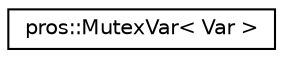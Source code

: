 digraph "Graphical Class Hierarchy"
{
 // LATEX_PDF_SIZE
  edge [fontname="Helvetica",fontsize="10",labelfontname="Helvetica",labelfontsize="10"];
  node [fontname="Helvetica",fontsize="10",shape=record];
  rankdir="LR";
  Node0 [label="pros::MutexVar\< Var \>",height=0.2,width=0.4,color="black", fillcolor="white", style="filled",URL="$classpros_1_1MutexVar.html",tooltip=" "];
}
